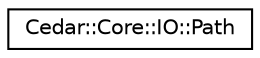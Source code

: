 digraph "Graphical Class Hierarchy"
{
 // LATEX_PDF_SIZE
  edge [fontname="Helvetica",fontsize="10",labelfontname="Helvetica",labelfontsize="10"];
  node [fontname="Helvetica",fontsize="10",shape=record];
  rankdir="LR";
  Node0 [label="Cedar::Core::IO::Path",height=0.2,width=0.4,color="black", fillcolor="white", style="filled",URL="$classCedar_1_1Core_1_1IO_1_1Path.html",tooltip=" "];
}
